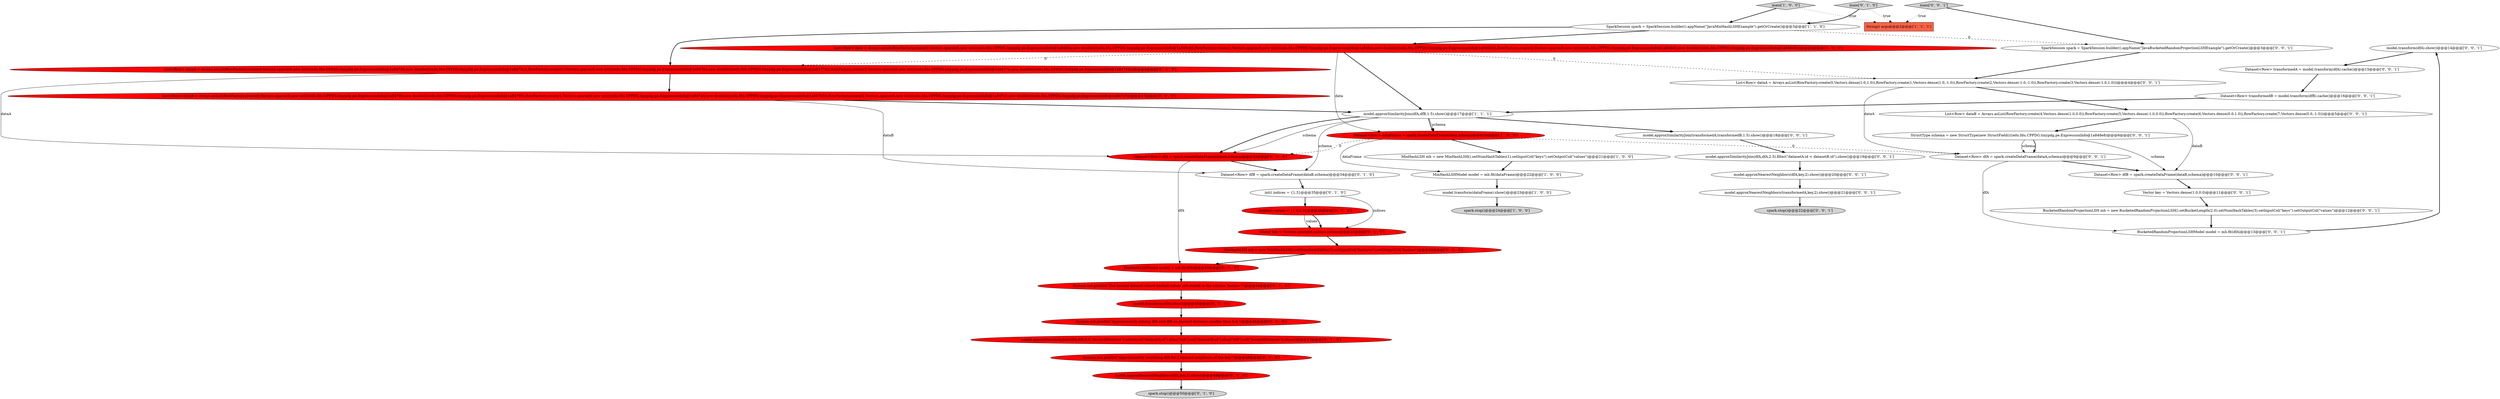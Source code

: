 digraph {
44 [style = filled, label = "model.transform(dfA).show()@@@14@@@['0', '0', '1']", fillcolor = white, shape = ellipse image = "AAA0AAABBB3BBB"];
41 [style = filled, label = "List<Row> dataA = Arrays.asList(RowFactory.create(0,Vectors.dense(1.0,1.0)),RowFactory.create(1,Vectors.dense(1.0,-1.0)),RowFactory.create(2,Vectors.dense(-1.0,-1.0)),RowFactory.create(3,Vectors.dense(-1.0,1.0)))@@@4@@@['0', '0', '1']", fillcolor = white, shape = ellipse image = "AAA0AAABBB3BBB"];
16 [style = filled, label = "model.approxSimilarityJoin(dfA,dfB,0.6,\"JaccardDistance\").select(col(\"datasetA.id\").alias(\"idA\"),col(\"datasetB.id\").alias(\"idB\"),col(\"JaccardDistance\")).show()@@@47@@@['0', '1', '0']", fillcolor = red, shape = ellipse image = "AAA1AAABBB2BBB"];
23 [style = filled, label = "Dataset<Row> dfB = spark.createDataFrame(dataB,schema)@@@34@@@['0', '1', '0']", fillcolor = white, shape = ellipse image = "AAA0AAABBB2BBB"];
0 [style = filled, label = "model.transform(dataFrame).show()@@@23@@@['1', '0', '0']", fillcolor = white, shape = ellipse image = "AAA0AAABBB1BBB"];
20 [style = filled, label = "main['0', '1', '0']", fillcolor = lightgray, shape = diamond image = "AAA0AAABBB2BBB"];
30 [style = filled, label = "SparkSession spark = SparkSession.builder().appName(\"JavaBucketedRandomProjectionLSHExample\").getOrCreate()@@@3@@@['0', '0', '1']", fillcolor = white, shape = ellipse image = "AAA0AAABBB3BBB"];
40 [style = filled, label = "spark.stop()@@@22@@@['0', '0', '1']", fillcolor = lightgray, shape = ellipse image = "AAA0AAABBB3BBB"];
8 [style = filled, label = "model.approxSimilarityJoin(dfA,dfB,1.5).show()@@@17@@@['1', '1', '1']", fillcolor = white, shape = ellipse image = "AAA0AAABBB1BBB"];
39 [style = filled, label = "Dataset<Row> dfA = spark.createDataFrame(dataA,schema)@@@9@@@['0', '0', '1']", fillcolor = white, shape = ellipse image = "AAA0AAABBB3BBB"];
25 [style = filled, label = "System.out.println(\"Approximately joining dfA and dfB on Jaccard distance smaller than 0.6:\")@@@46@@@['0', '1', '0']", fillcolor = red, shape = ellipse image = "AAA1AAABBB2BBB"];
29 [style = filled, label = "Dataset<Row> dfB = spark.createDataFrame(dataB,schema)@@@10@@@['0', '0', '1']", fillcolor = white, shape = ellipse image = "AAA0AAABBB3BBB"];
5 [style = filled, label = "List<Row> data = Arrays.asList(RowFactory.create(0,Vectors.sparse(6,new int((((edu.fdu.CPPDG.tinypdg.pe.ExpressionInfo@1a846ba,new double((((edu.fdu.CPPDG.tinypdg.pe.ExpressionInfo@1a846c0)),RowFactory.create(1,Vectors.sparse(6,new int((((edu.fdu.CPPDG.tinypdg.pe.ExpressionInfo@1a846ce,new double((((edu.fdu.CPPDG.tinypdg.pe.ExpressionInfo@1a846d4)),RowFactory.create(2,Vectors.sparse(6,new int((((edu.fdu.CPPDG.tinypdg.pe.ExpressionInfo@1a846e2,new double((((edu.fdu.CPPDG.tinypdg.pe.ExpressionInfo@1a846e8)))@@@4@@@['1', '0', '0']", fillcolor = red, shape = ellipse image = "AAA1AAABBB1BBB"];
3 [style = filled, label = "SparkSession spark = SparkSession.builder().appName(\"JavaMinHashLSHExample\").getOrCreate()@@@3@@@['1', '1', '0']", fillcolor = white, shape = ellipse image = "AAA0AAABBB1BBB"];
36 [style = filled, label = "BucketedRandomProjectionLSH mh = new BucketedRandomProjectionLSH().setBucketLength(2.0).setNumHashTables(3).setInputCol(\"keys\").setOutputCol(\"values\")@@@12@@@['0', '0', '1']", fillcolor = white, shape = ellipse image = "AAA0AAABBB3BBB"];
18 [style = filled, label = "System.out.println(\"The hashed dataset where hashed values are stored in the column 'hashes':\")@@@44@@@['0', '1', '0']", fillcolor = red, shape = ellipse image = "AAA1AAABBB2BBB"];
43 [style = filled, label = "StructType schema = new StructType(new StructField((((edu.fdu.CPPDG.tinypdg.pe.ExpressionInfo@1a848e8)@@@6@@@['0', '0', '1']", fillcolor = white, shape = ellipse image = "AAA0AAABBB3BBB"];
42 [style = filled, label = "List<Row> dataB = Arrays.asList(RowFactory.create(4,Vectors.dense(1.0,0.0)),RowFactory.create(5,Vectors.dense(-1.0,0.0)),RowFactory.create(6,Vectors.dense(0.0,1.0)),RowFactory.create(7,Vectors.dense(0.0,-1.0)))@@@5@@@['0', '0', '1']", fillcolor = white, shape = ellipse image = "AAA0AAABBB3BBB"];
13 [style = filled, label = "int(( indices = {1,3}@@@35@@@['0', '1', '0']", fillcolor = white, shape = ellipse image = "AAA0AAABBB2BBB"];
1 [style = filled, label = "main['1', '0', '0']", fillcolor = lightgray, shape = diamond image = "AAA0AAABBB1BBB"];
17 [style = filled, label = "MinHashLSH mh = new MinHashLSH().setNumHashTables(5).setInputCol(\"features\").setOutputCol(\"hashes\")@@@42@@@['0', '1', '0']", fillcolor = red, shape = ellipse image = "AAA1AAABBB2BBB"];
37 [style = filled, label = "model.approxSimilarityJoin(transformedA,transformedB,1.5).show()@@@18@@@['0', '0', '1']", fillcolor = white, shape = ellipse image = "AAA0AAABBB3BBB"];
7 [style = filled, label = "String(( args@@@2@@@['1', '1', '1']", fillcolor = tomato, shape = box image = "AAA0AAABBB1BBB"];
22 [style = filled, label = "List<Row> dataA = Arrays.asList(RowFactory.create(0,Vectors.sparse(6,new int((((edu.fdu.CPPDG.tinypdg.pe.ExpressionInfo@1a84756,new double((((edu.fdu.CPPDG.tinypdg.pe.ExpressionInfo@1a8475c)),RowFactory.create(1,Vectors.sparse(6,new int((((edu.fdu.CPPDG.tinypdg.pe.ExpressionInfo@1a8476a,new double((((edu.fdu.CPPDG.tinypdg.pe.ExpressionInfo@1a84770)),RowFactory.create(2,Vectors.sparse(6,new int((((edu.fdu.CPPDG.tinypdg.pe.ExpressionInfo@1a8477e,new double((((edu.fdu.CPPDG.tinypdg.pe.ExpressionInfo@1a84784)))@@@4@@@['0', '1', '0']", fillcolor = red, shape = ellipse image = "AAA1AAABBB2BBB"];
10 [style = filled, label = "model.approxNearestNeighbors(dfA,key,2).show()@@@49@@@['0', '1', '0']", fillcolor = red, shape = ellipse image = "AAA1AAABBB2BBB"];
11 [style = filled, label = "Dataset<Row> dfA = spark.createDataFrame(dataA,schema)@@@33@@@['0', '1', '0']", fillcolor = red, shape = ellipse image = "AAA1AAABBB2BBB"];
34 [style = filled, label = "Dataset<Row> transformedB = model.transform(dfB).cache()@@@16@@@['0', '0', '1']", fillcolor = white, shape = ellipse image = "AAA0AAABBB3BBB"];
31 [style = filled, label = "model.approxSimilarityJoin(dfA,dfA,2.5).filter(\"datasetA.id < datasetB.id\").show()@@@19@@@['0', '0', '1']", fillcolor = white, shape = ellipse image = "AAA0AAABBB3BBB"];
12 [style = filled, label = "List<Row> dataB = Arrays.asList(RowFactory.create(0,Vectors.sparse(6,new int((((edu.fdu.CPPDG.tinypdg.pe.ExpressionInfo@1a84799,new double((((edu.fdu.CPPDG.tinypdg.pe.ExpressionInfo@1a8479f)),RowFactory.create(1,Vectors.sparse(6,new int((((edu.fdu.CPPDG.tinypdg.pe.ExpressionInfo@1a847ad,new double((((edu.fdu.CPPDG.tinypdg.pe.ExpressionInfo@1a847b3)),RowFactory.create(2,Vectors.sparse(6,new int((((edu.fdu.CPPDG.tinypdg.pe.ExpressionInfo@1a847c1,new double((((edu.fdu.CPPDG.tinypdg.pe.ExpressionInfo@1a847c7)))@@@17@@@['0', '1', '0']", fillcolor = red, shape = ellipse image = "AAA1AAABBB2BBB"];
19 [style = filled, label = "Vector key = Vectors.sparse(6,indices,values)@@@41@@@['0', '1', '0']", fillcolor = red, shape = ellipse image = "AAA1AAABBB2BBB"];
24 [style = filled, label = "model.transform(dfA).show()@@@45@@@['0', '1', '0']", fillcolor = red, shape = ellipse image = "AAA1AAABBB2BBB"];
33 [style = filled, label = "Vector key = Vectors.dense(1.0,0.0)@@@11@@@['0', '0', '1']", fillcolor = white, shape = ellipse image = "AAA0AAABBB3BBB"];
26 [style = filled, label = "spark.stop()@@@50@@@['0', '1', '0']", fillcolor = lightgray, shape = ellipse image = "AAA0AAABBB2BBB"];
21 [style = filled, label = "MinHashLSHModel model = mh.fit(dfA)@@@43@@@['0', '1', '0']", fillcolor = red, shape = ellipse image = "AAA1AAABBB2BBB"];
27 [style = filled, label = "BucketedRandomProjectionLSHModel model = mh.fit(dfA)@@@13@@@['0', '0', '1']", fillcolor = white, shape = ellipse image = "AAA0AAABBB3BBB"];
32 [style = filled, label = "model.approxNearestNeighbors(transformedA,key,2).show()@@@21@@@['0', '0', '1']", fillcolor = white, shape = ellipse image = "AAA0AAABBB3BBB"];
38 [style = filled, label = "main['0', '0', '1']", fillcolor = lightgray, shape = diamond image = "AAA0AAABBB3BBB"];
6 [style = filled, label = "spark.stop()@@@24@@@['1', '0', '0']", fillcolor = lightgray, shape = ellipse image = "AAA0AAABBB1BBB"];
35 [style = filled, label = "Dataset<Row> transformedA = model.transform(dfA).cache()@@@15@@@['0', '0', '1']", fillcolor = white, shape = ellipse image = "AAA0AAABBB3BBB"];
14 [style = filled, label = "System.out.println(\"Approximately searching dfA for 2 nearest neighbors of the key:\")@@@48@@@['0', '1', '0']", fillcolor = red, shape = ellipse image = "AAA1AAABBB2BBB"];
4 [style = filled, label = "Dataset<Row> dataFrame = spark.createDataFrame(data,schema)@@@20@@@['1', '0', '0']", fillcolor = red, shape = ellipse image = "AAA1AAABBB1BBB"];
28 [style = filled, label = "model.approxNearestNeighbors(dfA,key,2).show()@@@20@@@['0', '0', '1']", fillcolor = white, shape = ellipse image = "AAA0AAABBB3BBB"];
2 [style = filled, label = "MinHashLSHModel model = mh.fit(dataFrame)@@@22@@@['1', '0', '0']", fillcolor = white, shape = ellipse image = "AAA0AAABBB1BBB"];
15 [style = filled, label = "double(( values = {1.0,1.0}@@@38@@@['0', '1', '0']", fillcolor = red, shape = ellipse image = "AAA1AAABBB2BBB"];
9 [style = filled, label = "MinHashLSH mh = new MinHashLSH().setNumHashTables(1).setInputCol(\"keys\").setOutputCol(\"values\")@@@21@@@['1', '0', '0']", fillcolor = white, shape = ellipse image = "AAA0AAABBB1BBB"];
8->4 [style = solid, label="schema"];
4->9 [style = bold, label=""];
5->8 [style = bold, label=""];
18->24 [style = bold, label=""];
30->41 [style = bold, label=""];
41->39 [style = solid, label="dataA"];
42->43 [style = bold, label=""];
3->30 [style = dashed, label="0"];
15->19 [style = solid, label="values"];
9->2 [style = bold, label=""];
0->6 [style = bold, label=""];
44->35 [style = bold, label=""];
43->29 [style = solid, label="schema"];
27->44 [style = bold, label=""];
39->27 [style = solid, label="dfA"];
1->3 [style = bold, label=""];
8->11 [style = solid, label="schema"];
14->10 [style = bold, label=""];
10->26 [style = bold, label=""];
20->3 [style = bold, label=""];
19->17 [style = bold, label=""];
4->39 [style = dashed, label="0"];
34->8 [style = bold, label=""];
5->4 [style = solid, label="data"];
20->7 [style = dotted, label="true"];
15->19 [style = bold, label=""];
3->22 [style = bold, label=""];
25->16 [style = bold, label=""];
42->29 [style = solid, label="dataB"];
21->18 [style = bold, label=""];
8->23 [style = solid, label="schema"];
28->32 [style = bold, label=""];
1->7 [style = dotted, label="true"];
13->19 [style = solid, label="indices"];
3->5 [style = bold, label=""];
2->0 [style = bold, label=""];
29->33 [style = bold, label=""];
38->30 [style = bold, label=""];
22->11 [style = solid, label="dataA"];
11->21 [style = solid, label="dfA"];
36->27 [style = bold, label=""];
37->31 [style = bold, label=""];
23->13 [style = bold, label=""];
43->39 [style = solid, label="schema"];
12->8 [style = bold, label=""];
22->12 [style = bold, label=""];
24->25 [style = bold, label=""];
32->40 [style = bold, label=""];
33->36 [style = bold, label=""];
4->2 [style = solid, label="dataFrame"];
38->7 [style = dotted, label="true"];
16->14 [style = bold, label=""];
8->37 [style = bold, label=""];
13->15 [style = bold, label=""];
31->28 [style = bold, label=""];
8->4 [style = bold, label=""];
4->11 [style = dashed, label="0"];
12->23 [style = solid, label="dataB"];
35->34 [style = bold, label=""];
8->11 [style = bold, label=""];
11->23 [style = bold, label=""];
17->21 [style = bold, label=""];
43->39 [style = bold, label=""];
5->41 [style = dashed, label="0"];
39->29 [style = bold, label=""];
41->42 [style = bold, label=""];
5->22 [style = dashed, label="0"];
}
